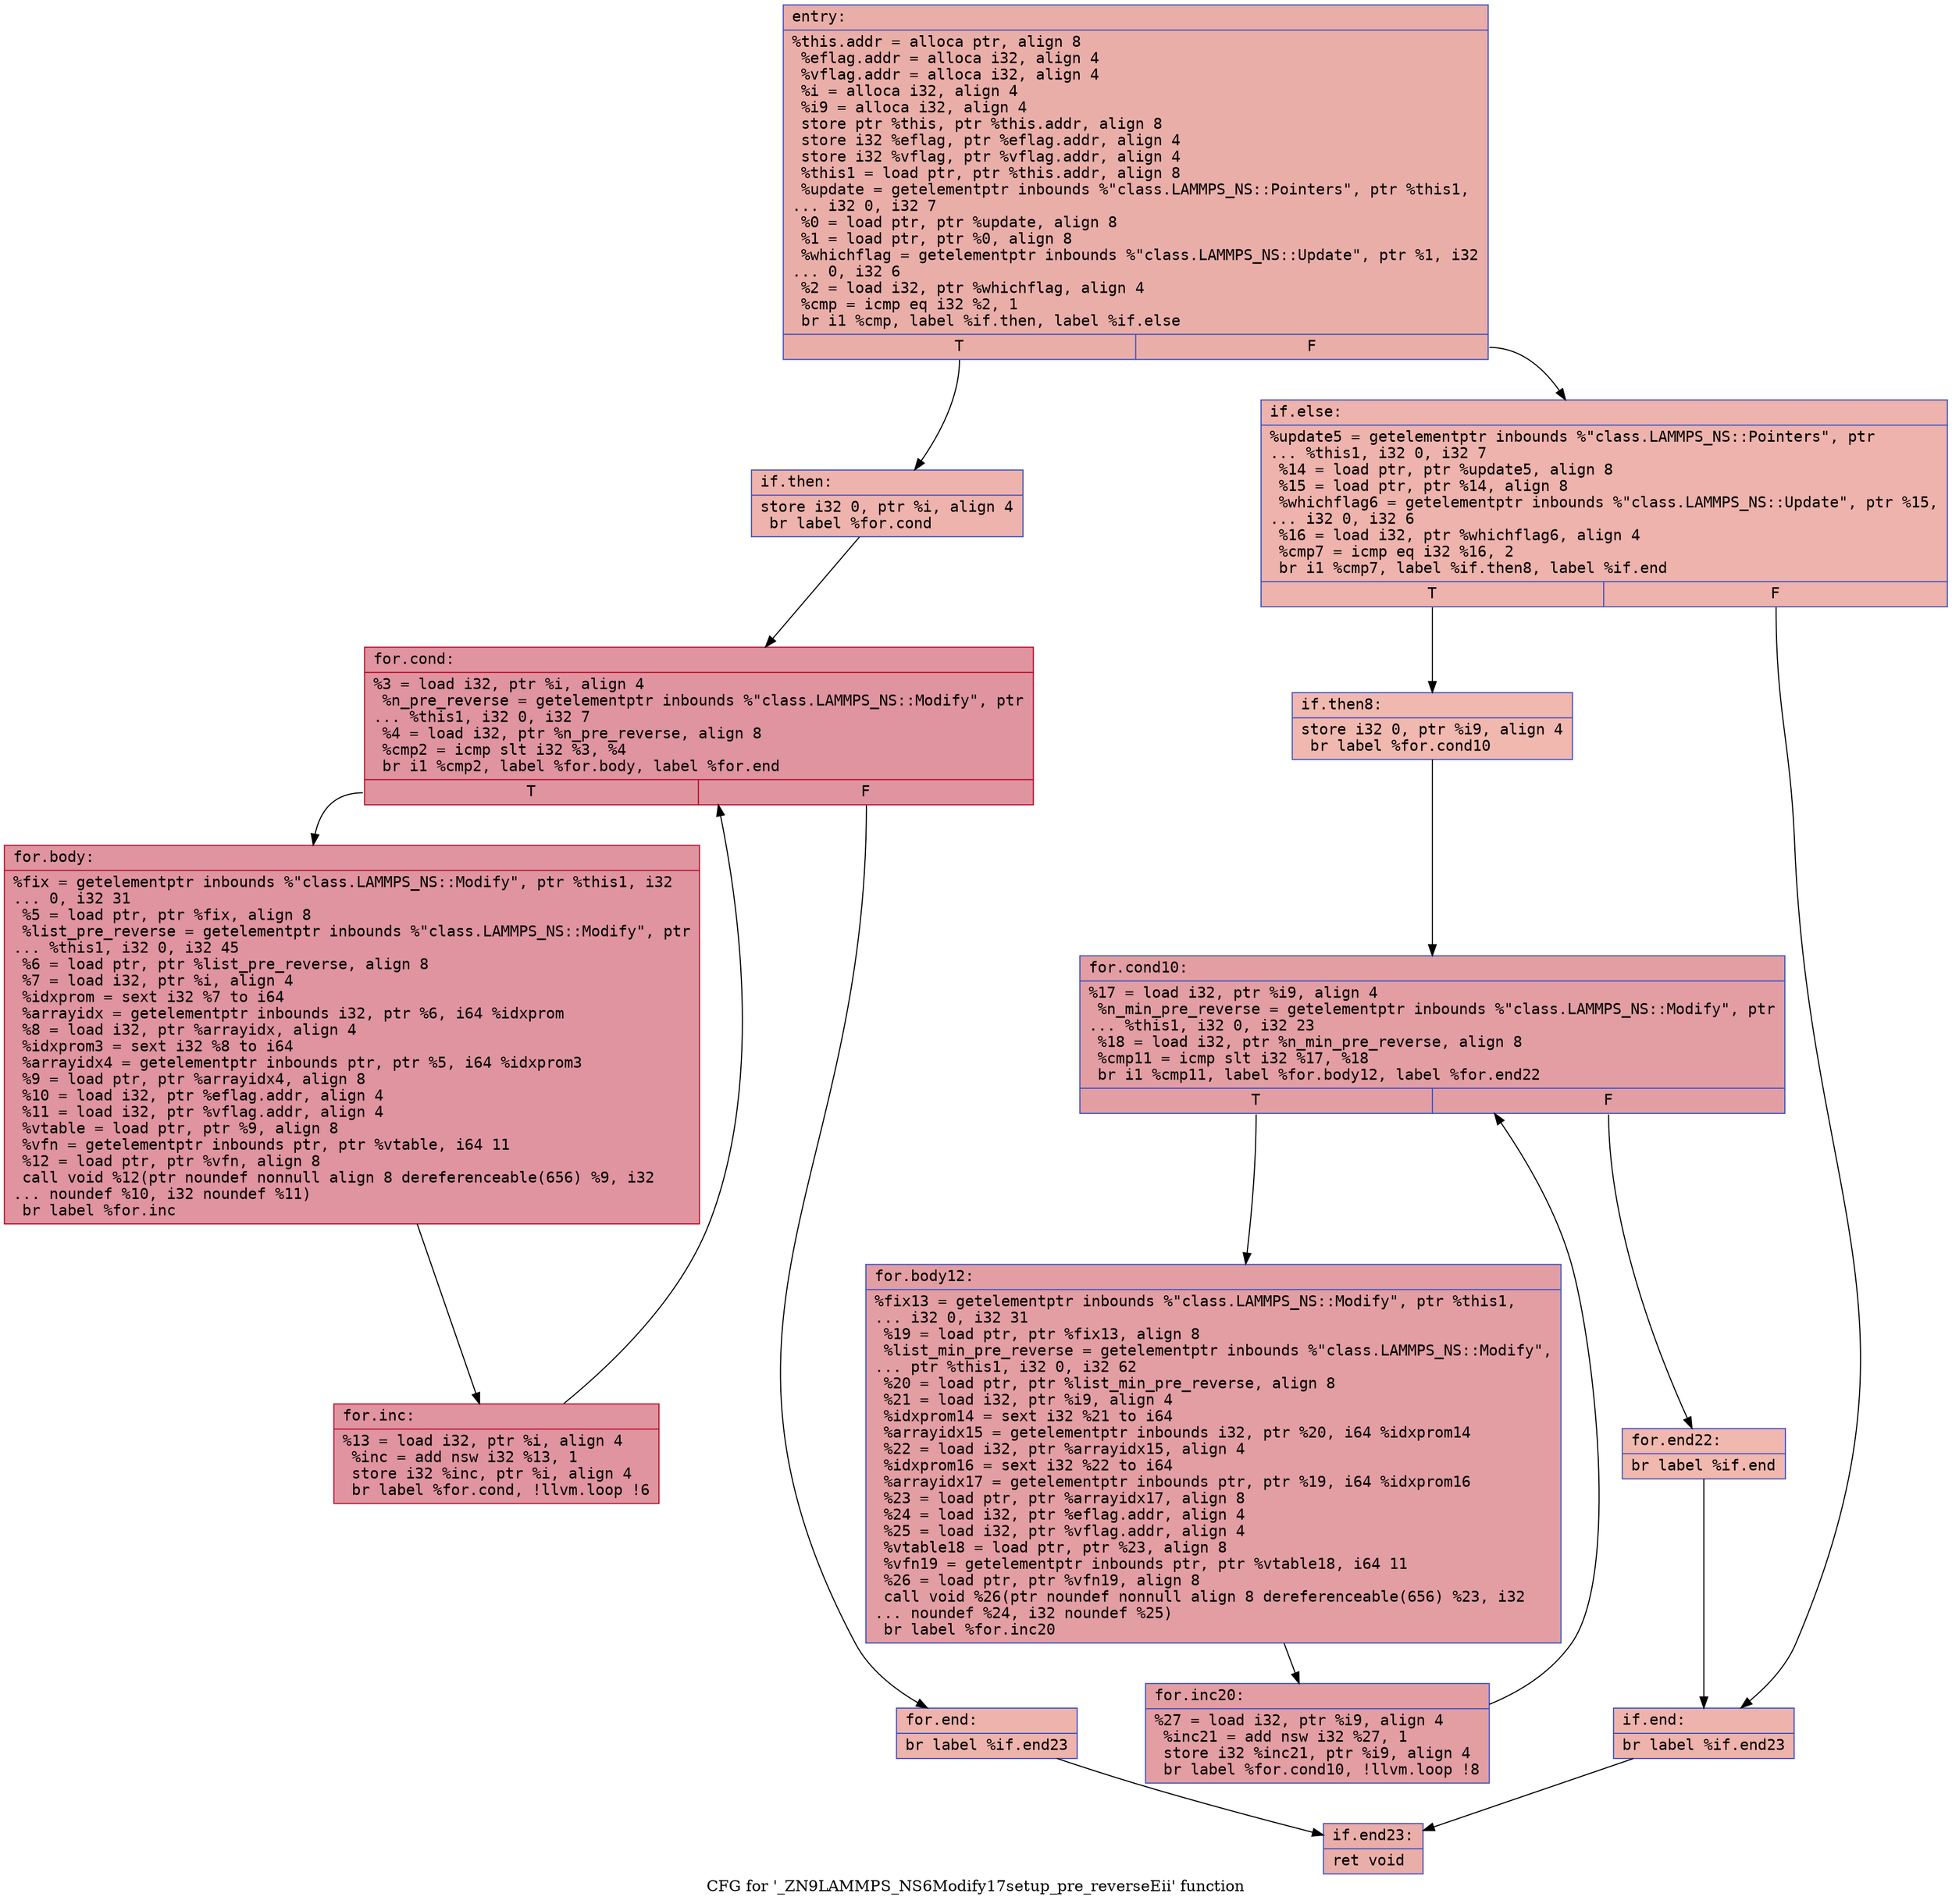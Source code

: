 digraph "CFG for '_ZN9LAMMPS_NS6Modify17setup_pre_reverseEii' function" {
	label="CFG for '_ZN9LAMMPS_NS6Modify17setup_pre_reverseEii' function";

	Node0x561f162b82c0 [shape=record,color="#3d50c3ff", style=filled, fillcolor="#d0473d70" fontname="Courier",label="{entry:\l|  %this.addr = alloca ptr, align 8\l  %eflag.addr = alloca i32, align 4\l  %vflag.addr = alloca i32, align 4\l  %i = alloca i32, align 4\l  %i9 = alloca i32, align 4\l  store ptr %this, ptr %this.addr, align 8\l  store i32 %eflag, ptr %eflag.addr, align 4\l  store i32 %vflag, ptr %vflag.addr, align 4\l  %this1 = load ptr, ptr %this.addr, align 8\l  %update = getelementptr inbounds %\"class.LAMMPS_NS::Pointers\", ptr %this1,\l... i32 0, i32 7\l  %0 = load ptr, ptr %update, align 8\l  %1 = load ptr, ptr %0, align 8\l  %whichflag = getelementptr inbounds %\"class.LAMMPS_NS::Update\", ptr %1, i32\l... 0, i32 6\l  %2 = load i32, ptr %whichflag, align 4\l  %cmp = icmp eq i32 %2, 1\l  br i1 %cmp, label %if.then, label %if.else\l|{<s0>T|<s1>F}}"];
	Node0x561f162b82c0:s0 -> Node0x561f162b81a0[tooltip="entry -> if.then\nProbability 50.00%" ];
	Node0x561f162b82c0:s1 -> Node0x561f162b8210[tooltip="entry -> if.else\nProbability 50.00%" ];
	Node0x561f162b81a0 [shape=record,color="#3d50c3ff", style=filled, fillcolor="#d6524470" fontname="Courier",label="{if.then:\l|  store i32 0, ptr %i, align 4\l  br label %for.cond\l}"];
	Node0x561f162b81a0 -> Node0x561f162b8f20[tooltip="if.then -> for.cond\nProbability 100.00%" ];
	Node0x561f162b8f20 [shape=record,color="#b70d28ff", style=filled, fillcolor="#b70d2870" fontname="Courier",label="{for.cond:\l|  %3 = load i32, ptr %i, align 4\l  %n_pre_reverse = getelementptr inbounds %\"class.LAMMPS_NS::Modify\", ptr\l... %this1, i32 0, i32 7\l  %4 = load i32, ptr %n_pre_reverse, align 8\l  %cmp2 = icmp slt i32 %3, %4\l  br i1 %cmp2, label %for.body, label %for.end\l|{<s0>T|<s1>F}}"];
	Node0x561f162b8f20:s0 -> Node0x561f162b92b0[tooltip="for.cond -> for.body\nProbability 96.88%" ];
	Node0x561f162b8f20:s1 -> Node0x561f162b9330[tooltip="for.cond -> for.end\nProbability 3.12%" ];
	Node0x561f162b92b0 [shape=record,color="#b70d28ff", style=filled, fillcolor="#b70d2870" fontname="Courier",label="{for.body:\l|  %fix = getelementptr inbounds %\"class.LAMMPS_NS::Modify\", ptr %this1, i32\l... 0, i32 31\l  %5 = load ptr, ptr %fix, align 8\l  %list_pre_reverse = getelementptr inbounds %\"class.LAMMPS_NS::Modify\", ptr\l... %this1, i32 0, i32 45\l  %6 = load ptr, ptr %list_pre_reverse, align 8\l  %7 = load i32, ptr %i, align 4\l  %idxprom = sext i32 %7 to i64\l  %arrayidx = getelementptr inbounds i32, ptr %6, i64 %idxprom\l  %8 = load i32, ptr %arrayidx, align 4\l  %idxprom3 = sext i32 %8 to i64\l  %arrayidx4 = getelementptr inbounds ptr, ptr %5, i64 %idxprom3\l  %9 = load ptr, ptr %arrayidx4, align 8\l  %10 = load i32, ptr %eflag.addr, align 4\l  %11 = load i32, ptr %vflag.addr, align 4\l  %vtable = load ptr, ptr %9, align 8\l  %vfn = getelementptr inbounds ptr, ptr %vtable, i64 11\l  %12 = load ptr, ptr %vfn, align 8\l  call void %12(ptr noundef nonnull align 8 dereferenceable(656) %9, i32\l... noundef %10, i32 noundef %11)\l  br label %for.inc\l}"];
	Node0x561f162b92b0 -> Node0x561f162ba0f0[tooltip="for.body -> for.inc\nProbability 100.00%" ];
	Node0x561f162ba0f0 [shape=record,color="#b70d28ff", style=filled, fillcolor="#b70d2870" fontname="Courier",label="{for.inc:\l|  %13 = load i32, ptr %i, align 4\l  %inc = add nsw i32 %13, 1\l  store i32 %inc, ptr %i, align 4\l  br label %for.cond, !llvm.loop !6\l}"];
	Node0x561f162ba0f0 -> Node0x561f162b8f20[tooltip="for.inc -> for.cond\nProbability 100.00%" ];
	Node0x561f162b9330 [shape=record,color="#3d50c3ff", style=filled, fillcolor="#d6524470" fontname="Courier",label="{for.end:\l|  br label %if.end23\l}"];
	Node0x561f162b9330 -> Node0x561f162ba4a0[tooltip="for.end -> if.end23\nProbability 100.00%" ];
	Node0x561f162b8210 [shape=record,color="#3d50c3ff", style=filled, fillcolor="#d6524470" fontname="Courier",label="{if.else:\l|  %update5 = getelementptr inbounds %\"class.LAMMPS_NS::Pointers\", ptr\l... %this1, i32 0, i32 7\l  %14 = load ptr, ptr %update5, align 8\l  %15 = load ptr, ptr %14, align 8\l  %whichflag6 = getelementptr inbounds %\"class.LAMMPS_NS::Update\", ptr %15,\l... i32 0, i32 6\l  %16 = load i32, ptr %whichflag6, align 4\l  %cmp7 = icmp eq i32 %16, 2\l  br i1 %cmp7, label %if.then8, label %if.end\l|{<s0>T|<s1>F}}"];
	Node0x561f162b8210:s0 -> Node0x561f162ba930[tooltip="if.else -> if.then8\nProbability 50.00%" ];
	Node0x561f162b8210:s1 -> Node0x561f162ba9b0[tooltip="if.else -> if.end\nProbability 50.00%" ];
	Node0x561f162ba930 [shape=record,color="#3d50c3ff", style=filled, fillcolor="#dc5d4a70" fontname="Courier",label="{if.then8:\l|  store i32 0, ptr %i9, align 4\l  br label %for.cond10\l}"];
	Node0x561f162ba930 -> Node0x561f162bab70[tooltip="if.then8 -> for.cond10\nProbability 100.00%" ];
	Node0x561f162bab70 [shape=record,color="#3d50c3ff", style=filled, fillcolor="#be242e70" fontname="Courier",label="{for.cond10:\l|  %17 = load i32, ptr %i9, align 4\l  %n_min_pre_reverse = getelementptr inbounds %\"class.LAMMPS_NS::Modify\", ptr\l... %this1, i32 0, i32 23\l  %18 = load i32, ptr %n_min_pre_reverse, align 8\l  %cmp11 = icmp slt i32 %17, %18\l  br i1 %cmp11, label %for.body12, label %for.end22\l|{<s0>T|<s1>F}}"];
	Node0x561f162bab70:s0 -> Node0x561f162baf90[tooltip="for.cond10 -> for.body12\nProbability 96.88%" ];
	Node0x561f162bab70:s1 -> Node0x561f162bafe0[tooltip="for.cond10 -> for.end22\nProbability 3.12%" ];
	Node0x561f162baf90 [shape=record,color="#3d50c3ff", style=filled, fillcolor="#be242e70" fontname="Courier",label="{for.body12:\l|  %fix13 = getelementptr inbounds %\"class.LAMMPS_NS::Modify\", ptr %this1,\l... i32 0, i32 31\l  %19 = load ptr, ptr %fix13, align 8\l  %list_min_pre_reverse = getelementptr inbounds %\"class.LAMMPS_NS::Modify\",\l... ptr %this1, i32 0, i32 62\l  %20 = load ptr, ptr %list_min_pre_reverse, align 8\l  %21 = load i32, ptr %i9, align 4\l  %idxprom14 = sext i32 %21 to i64\l  %arrayidx15 = getelementptr inbounds i32, ptr %20, i64 %idxprom14\l  %22 = load i32, ptr %arrayidx15, align 4\l  %idxprom16 = sext i32 %22 to i64\l  %arrayidx17 = getelementptr inbounds ptr, ptr %19, i64 %idxprom16\l  %23 = load ptr, ptr %arrayidx17, align 8\l  %24 = load i32, ptr %eflag.addr, align 4\l  %25 = load i32, ptr %vflag.addr, align 4\l  %vtable18 = load ptr, ptr %23, align 8\l  %vfn19 = getelementptr inbounds ptr, ptr %vtable18, i64 11\l  %26 = load ptr, ptr %vfn19, align 8\l  call void %26(ptr noundef nonnull align 8 dereferenceable(656) %23, i32\l... noundef %24, i32 noundef %25)\l  br label %for.inc20\l}"];
	Node0x561f162baf90 -> Node0x561f162b9b90[tooltip="for.body12 -> for.inc20\nProbability 100.00%" ];
	Node0x561f162b9b90 [shape=record,color="#3d50c3ff", style=filled, fillcolor="#be242e70" fontname="Courier",label="{for.inc20:\l|  %27 = load i32, ptr %i9, align 4\l  %inc21 = add nsw i32 %27, 1\l  store i32 %inc21, ptr %i9, align 4\l  br label %for.cond10, !llvm.loop !8\l}"];
	Node0x561f162b9b90 -> Node0x561f162bab70[tooltip="for.inc20 -> for.cond10\nProbability 100.00%" ];
	Node0x561f162bafe0 [shape=record,color="#3d50c3ff", style=filled, fillcolor="#dc5d4a70" fontname="Courier",label="{for.end22:\l|  br label %if.end\l}"];
	Node0x561f162bafe0 -> Node0x561f162ba9b0[tooltip="for.end22 -> if.end\nProbability 100.00%" ];
	Node0x561f162ba9b0 [shape=record,color="#3d50c3ff", style=filled, fillcolor="#d6524470" fontname="Courier",label="{if.end:\l|  br label %if.end23\l}"];
	Node0x561f162ba9b0 -> Node0x561f162ba4a0[tooltip="if.end -> if.end23\nProbability 100.00%" ];
	Node0x561f162ba4a0 [shape=record,color="#3d50c3ff", style=filled, fillcolor="#d0473d70" fontname="Courier",label="{if.end23:\l|  ret void\l}"];
}

